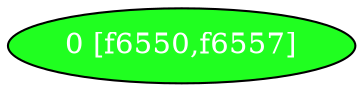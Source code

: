 diGraph libnss3{
	libnss3_0  [style=filled fillcolor="#20FF20" fontcolor="#ffffff" shape=oval label="0 [f6550,f6557]"]


}